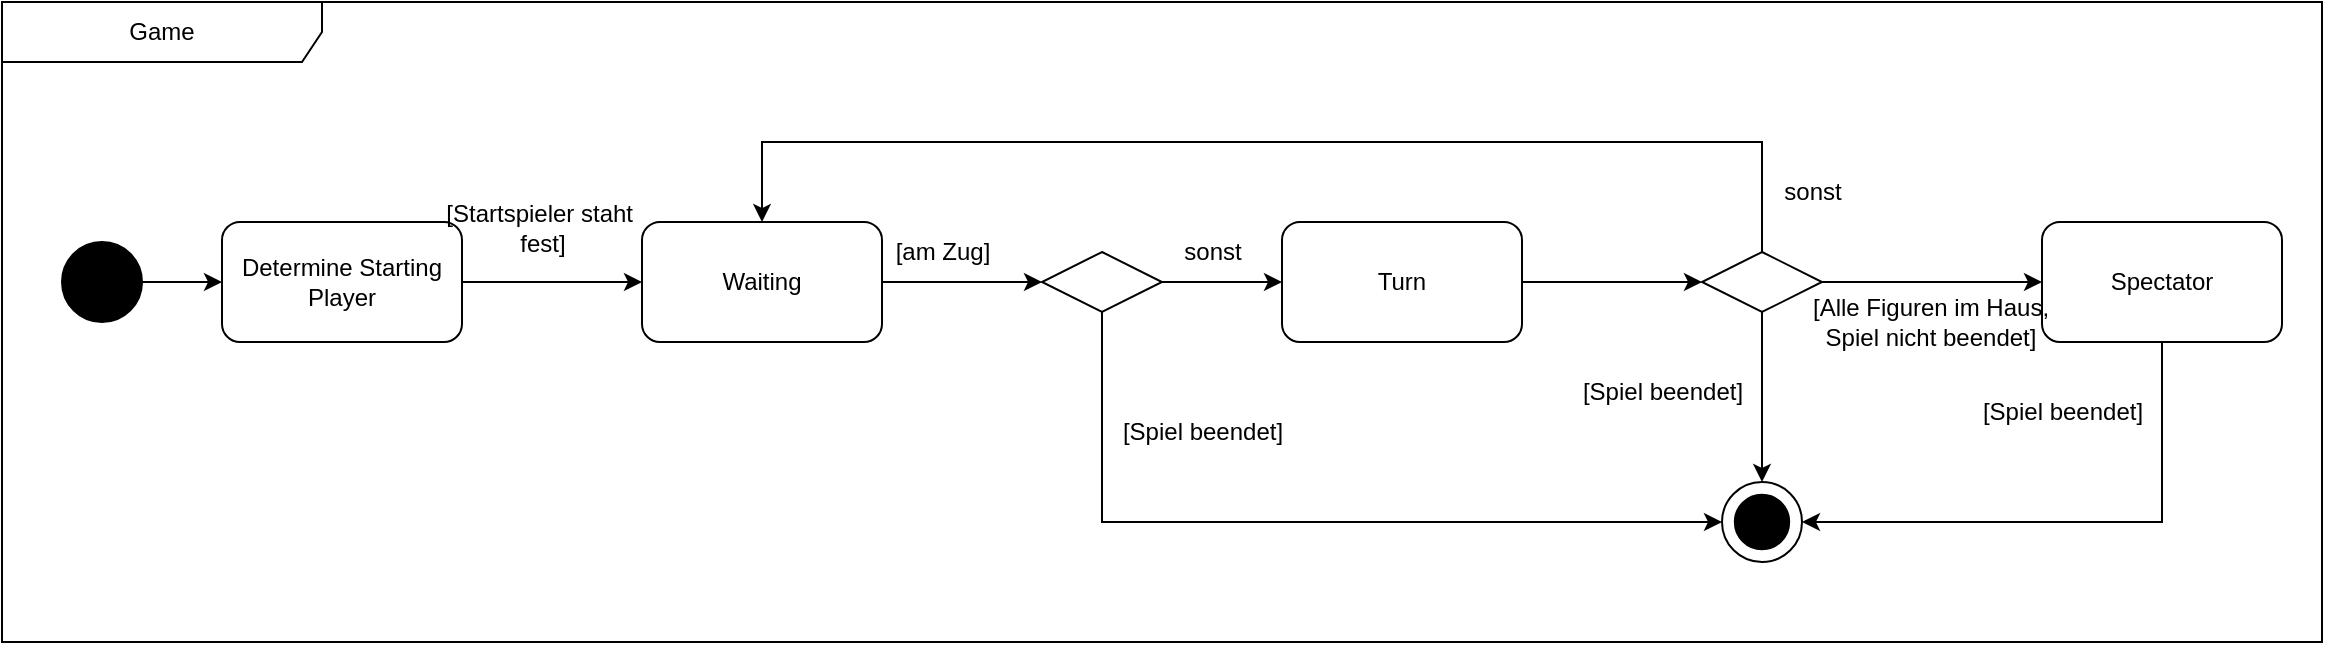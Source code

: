 <mxfile version="24.7.8">
  <diagram name="Seite-1" id="R7dw7v4MwlavNmyKh6NV">
    <mxGraphModel dx="1539" dy="311" grid="1" gridSize="10" guides="1" tooltips="1" connect="1" arrows="1" fold="1" page="1" pageScale="1" pageWidth="827" pageHeight="1169" math="0" shadow="0">
      <root>
        <mxCell id="0" />
        <mxCell id="1" parent="0" />
        <mxCell id="nTYGblCHA3iJsNHnl42C-1" value="Game" style="shape=umlFrame;whiteSpace=wrap;html=1;pointerEvents=0;recursiveResize=0;container=1;collapsible=0;width=160;" parent="1" vertex="1">
          <mxGeometry x="-550" y="60" width="1160" height="320" as="geometry" />
        </mxCell>
        <mxCell id="4-Bl9cjQh0T7IW8IfLt2-8" style="edgeStyle=orthogonalEdgeStyle;rounded=0;orthogonalLoop=1;jettySize=auto;html=1;entryX=0;entryY=0.5;entryDx=0;entryDy=0;" parent="nTYGblCHA3iJsNHnl42C-1" source="4-Bl9cjQh0T7IW8IfLt2-4" target="4-Bl9cjQh0T7IW8IfLt2-6" edge="1">
          <mxGeometry relative="1" as="geometry" />
        </mxCell>
        <mxCell id="4-Bl9cjQh0T7IW8IfLt2-10" style="edgeStyle=orthogonalEdgeStyle;rounded=0;orthogonalLoop=1;jettySize=auto;html=1;entryX=0;entryY=0.5;entryDx=0;entryDy=0;" parent="nTYGblCHA3iJsNHnl42C-1" source="4-Bl9cjQh0T7IW8IfLt2-6" target="4-Bl9cjQh0T7IW8IfLt2-9" edge="1">
          <mxGeometry relative="1" as="geometry" />
        </mxCell>
        <mxCell id="4-Bl9cjQh0T7IW8IfLt2-6" value="Waiting" style="rounded=1;whiteSpace=wrap;html=1;" parent="nTYGblCHA3iJsNHnl42C-1" vertex="1">
          <mxGeometry x="320" y="110" width="120" height="60" as="geometry" />
        </mxCell>
        <mxCell id="4-Bl9cjQh0T7IW8IfLt2-18" style="edgeStyle=orthogonalEdgeStyle;rounded=0;orthogonalLoop=1;jettySize=auto;html=1;entryX=0.5;entryY=0;entryDx=0;entryDy=0;exitX=0.5;exitY=0;exitDx=0;exitDy=0;" parent="nTYGblCHA3iJsNHnl42C-1" source="4-Bl9cjQh0T7IW8IfLt2-15" target="4-Bl9cjQh0T7IW8IfLt2-6" edge="1">
          <mxGeometry relative="1" as="geometry">
            <Array as="points">
              <mxPoint x="880" y="70" />
              <mxPoint x="380" y="70" />
            </Array>
          </mxGeometry>
        </mxCell>
        <mxCell id="4-Bl9cjQh0T7IW8IfLt2-7" value="Turn" style="rounded=1;whiteSpace=wrap;html=1;" parent="nTYGblCHA3iJsNHnl42C-1" vertex="1">
          <mxGeometry x="640" y="110" width="120" height="60" as="geometry" />
        </mxCell>
        <mxCell id="4-Bl9cjQh0T7IW8IfLt2-2" value="" style="ellipse;whiteSpace=wrap;html=1;aspect=fixed;" parent="nTYGblCHA3iJsNHnl42C-1" vertex="1">
          <mxGeometry x="860" y="240" width="40" height="40" as="geometry" />
        </mxCell>
        <mxCell id="4-Bl9cjQh0T7IW8IfLt2-3" value="" style="ellipse;whiteSpace=wrap;html=1;aspect=fixed;fillColor=#000000;" parent="nTYGblCHA3iJsNHnl42C-1" vertex="1">
          <mxGeometry x="866.41" y="246.41" width="27.18" height="27.18" as="geometry" />
        </mxCell>
        <mxCell id="4-Bl9cjQh0T7IW8IfLt2-19" style="edgeStyle=orthogonalEdgeStyle;rounded=0;orthogonalLoop=1;jettySize=auto;html=1;entryX=0.5;entryY=0;entryDx=0;entryDy=0;exitX=0.5;exitY=1;exitDx=0;exitDy=0;" parent="nTYGblCHA3iJsNHnl42C-1" source="4-Bl9cjQh0T7IW8IfLt2-15" target="4-Bl9cjQh0T7IW8IfLt2-2" edge="1">
          <mxGeometry relative="1" as="geometry" />
        </mxCell>
        <mxCell id="4-Bl9cjQh0T7IW8IfLt2-23" style="edgeStyle=orthogonalEdgeStyle;rounded=0;orthogonalLoop=1;jettySize=auto;html=1;entryX=0;entryY=0.5;entryDx=0;entryDy=0;exitX=1;exitY=0.5;exitDx=0;exitDy=0;" parent="nTYGblCHA3iJsNHnl42C-1" source="4-Bl9cjQh0T7IW8IfLt2-15" target="4-Bl9cjQh0T7IW8IfLt2-22" edge="1">
          <mxGeometry relative="1" as="geometry" />
        </mxCell>
        <mxCell id="4-Bl9cjQh0T7IW8IfLt2-15" value="" style="rhombus;whiteSpace=wrap;html=1;" parent="nTYGblCHA3iJsNHnl42C-1" vertex="1">
          <mxGeometry x="850" y="125" width="60" height="30" as="geometry" />
        </mxCell>
        <mxCell id="4-Bl9cjQh0T7IW8IfLt2-25" style="edgeStyle=orthogonalEdgeStyle;rounded=0;orthogonalLoop=1;jettySize=auto;html=1;exitX=0.5;exitY=1;exitDx=0;exitDy=0;entryX=1;entryY=0.5;entryDx=0;entryDy=0;" parent="nTYGblCHA3iJsNHnl42C-1" source="4-Bl9cjQh0T7IW8IfLt2-22" target="4-Bl9cjQh0T7IW8IfLt2-2" edge="1">
          <mxGeometry relative="1" as="geometry">
            <Array as="points">
              <mxPoint x="1080" y="260" />
            </Array>
            <mxPoint x="810" y="503" as="targetPoint" />
          </mxGeometry>
        </mxCell>
        <mxCell id="4-Bl9cjQh0T7IW8IfLt2-22" value="Spectator" style="rounded=1;whiteSpace=wrap;html=1;" parent="nTYGblCHA3iJsNHnl42C-1" vertex="1">
          <mxGeometry x="1020" y="110" width="120" height="60" as="geometry" />
        </mxCell>
        <mxCell id="4-Bl9cjQh0T7IW8IfLt2-24" value="[Alle Figuren im Haus,&lt;div&gt;Spiel nicht beendet]&lt;/div&gt;" style="text;html=1;align=center;verticalAlign=middle;resizable=0;points=[];autosize=1;strokeColor=none;fillColor=none;" parent="nTYGblCHA3iJsNHnl42C-1" vertex="1">
          <mxGeometry x="893.59" y="140" width="140" height="40" as="geometry" />
        </mxCell>
        <mxCell id="4-Bl9cjQh0T7IW8IfLt2-26" value="[Spiel beendet]" style="text;html=1;align=center;verticalAlign=middle;resizable=0;points=[];autosize=1;strokeColor=none;fillColor=none;" parent="nTYGblCHA3iJsNHnl42C-1" vertex="1">
          <mxGeometry x="780" y="180" width="100" height="30" as="geometry" />
        </mxCell>
        <mxCell id="4-Bl9cjQh0T7IW8IfLt2-29" value="sonst" style="text;html=1;align=center;verticalAlign=middle;resizable=0;points=[];autosize=1;strokeColor=none;fillColor=none;" parent="nTYGblCHA3iJsNHnl42C-1" vertex="1">
          <mxGeometry x="880" y="80" width="50" height="30" as="geometry" />
        </mxCell>
        <mxCell id="4-Bl9cjQh0T7IW8IfLt2-17" style="edgeStyle=orthogonalEdgeStyle;rounded=0;orthogonalLoop=1;jettySize=auto;html=1;exitX=1;exitY=0.5;exitDx=0;exitDy=0;" parent="nTYGblCHA3iJsNHnl42C-1" source="4-Bl9cjQh0T7IW8IfLt2-7" edge="1">
          <mxGeometry relative="1" as="geometry">
            <mxPoint x="850" y="140" as="targetPoint" />
          </mxGeometry>
        </mxCell>
        <mxCell id="4-Bl9cjQh0T7IW8IfLt2-9" value="" style="rhombus;whiteSpace=wrap;html=1;" parent="nTYGblCHA3iJsNHnl42C-1" vertex="1">
          <mxGeometry x="520" y="125" width="60" height="30" as="geometry" />
        </mxCell>
        <mxCell id="4-Bl9cjQh0T7IW8IfLt2-12" style="edgeStyle=orthogonalEdgeStyle;rounded=0;orthogonalLoop=1;jettySize=auto;html=1;entryX=0;entryY=0.5;entryDx=0;entryDy=0;" parent="nTYGblCHA3iJsNHnl42C-1" source="4-Bl9cjQh0T7IW8IfLt2-9" target="4-Bl9cjQh0T7IW8IfLt2-7" edge="1">
          <mxGeometry relative="1" as="geometry" />
        </mxCell>
        <mxCell id="4-Bl9cjQh0T7IW8IfLt2-13" style="edgeStyle=orthogonalEdgeStyle;rounded=0;orthogonalLoop=1;jettySize=auto;html=1;entryX=0;entryY=0.5;entryDx=0;entryDy=0;" parent="nTYGblCHA3iJsNHnl42C-1" source="4-Bl9cjQh0T7IW8IfLt2-9" target="4-Bl9cjQh0T7IW8IfLt2-2" edge="1">
          <mxGeometry relative="1" as="geometry">
            <Array as="points">
              <mxPoint x="550" y="260" />
            </Array>
            <mxPoint x="770" y="503" as="targetPoint" />
          </mxGeometry>
        </mxCell>
        <mxCell id="4-Bl9cjQh0T7IW8IfLt2-11" value="[am Zug]" style="text;html=1;align=center;verticalAlign=middle;resizable=0;points=[];autosize=1;strokeColor=none;fillColor=none;" parent="nTYGblCHA3iJsNHnl42C-1" vertex="1">
          <mxGeometry x="435" y="110" width="70" height="30" as="geometry" />
        </mxCell>
        <mxCell id="4-Bl9cjQh0T7IW8IfLt2-14" value="[Spiel beendet]" style="text;html=1;align=center;verticalAlign=middle;resizable=0;points=[];autosize=1;strokeColor=none;fillColor=none;" parent="nTYGblCHA3iJsNHnl42C-1" vertex="1">
          <mxGeometry x="550" y="200" width="100" height="30" as="geometry" />
        </mxCell>
        <mxCell id="4-Bl9cjQh0T7IW8IfLt2-30" value="sonst" style="text;html=1;align=center;verticalAlign=middle;resizable=0;points=[];autosize=1;strokeColor=none;fillColor=none;" parent="nTYGblCHA3iJsNHnl42C-1" vertex="1">
          <mxGeometry x="580" y="110" width="50" height="30" as="geometry" />
        </mxCell>
        <mxCell id="4-Bl9cjQh0T7IW8IfLt2-20" value="[Spiel beendet]" style="text;html=1;align=center;verticalAlign=middle;resizable=0;points=[];autosize=1;strokeColor=none;fillColor=none;" parent="nTYGblCHA3iJsNHnl42C-1" vertex="1">
          <mxGeometry x="980" y="190" width="100" height="30" as="geometry" />
        </mxCell>
        <mxCell id="4-Bl9cjQh0T7IW8IfLt2-4" value="Determine Starting Player" style="rounded=1;whiteSpace=wrap;html=1;" parent="nTYGblCHA3iJsNHnl42C-1" vertex="1">
          <mxGeometry x="110" y="110" width="120" height="60" as="geometry" />
        </mxCell>
        <mxCell id="4-Bl9cjQh0T7IW8IfLt2-1" value="" style="ellipse;whiteSpace=wrap;html=1;aspect=fixed;fillColor=#000000;" parent="nTYGblCHA3iJsNHnl42C-1" vertex="1">
          <mxGeometry x="30" y="120" width="40" height="40" as="geometry" />
        </mxCell>
        <mxCell id="4-Bl9cjQh0T7IW8IfLt2-5" style="edgeStyle=orthogonalEdgeStyle;rounded=0;orthogonalLoop=1;jettySize=auto;html=1;entryX=0;entryY=0.5;entryDx=0;entryDy=0;" parent="nTYGblCHA3iJsNHnl42C-1" source="4-Bl9cjQh0T7IW8IfLt2-1" target="4-Bl9cjQh0T7IW8IfLt2-4" edge="1">
          <mxGeometry relative="1" as="geometry" />
        </mxCell>
        <mxCell id="G9NX-0LQw_ozJg0OLwYC-1" value="[Startspieler staht&amp;nbsp;&lt;div&gt;fest]&lt;/div&gt;" style="text;html=1;align=center;verticalAlign=middle;resizable=0;points=[];autosize=1;strokeColor=none;fillColor=none;" vertex="1" parent="1">
          <mxGeometry x="-340" y="153" width="120" height="40" as="geometry" />
        </mxCell>
      </root>
    </mxGraphModel>
  </diagram>
</mxfile>
